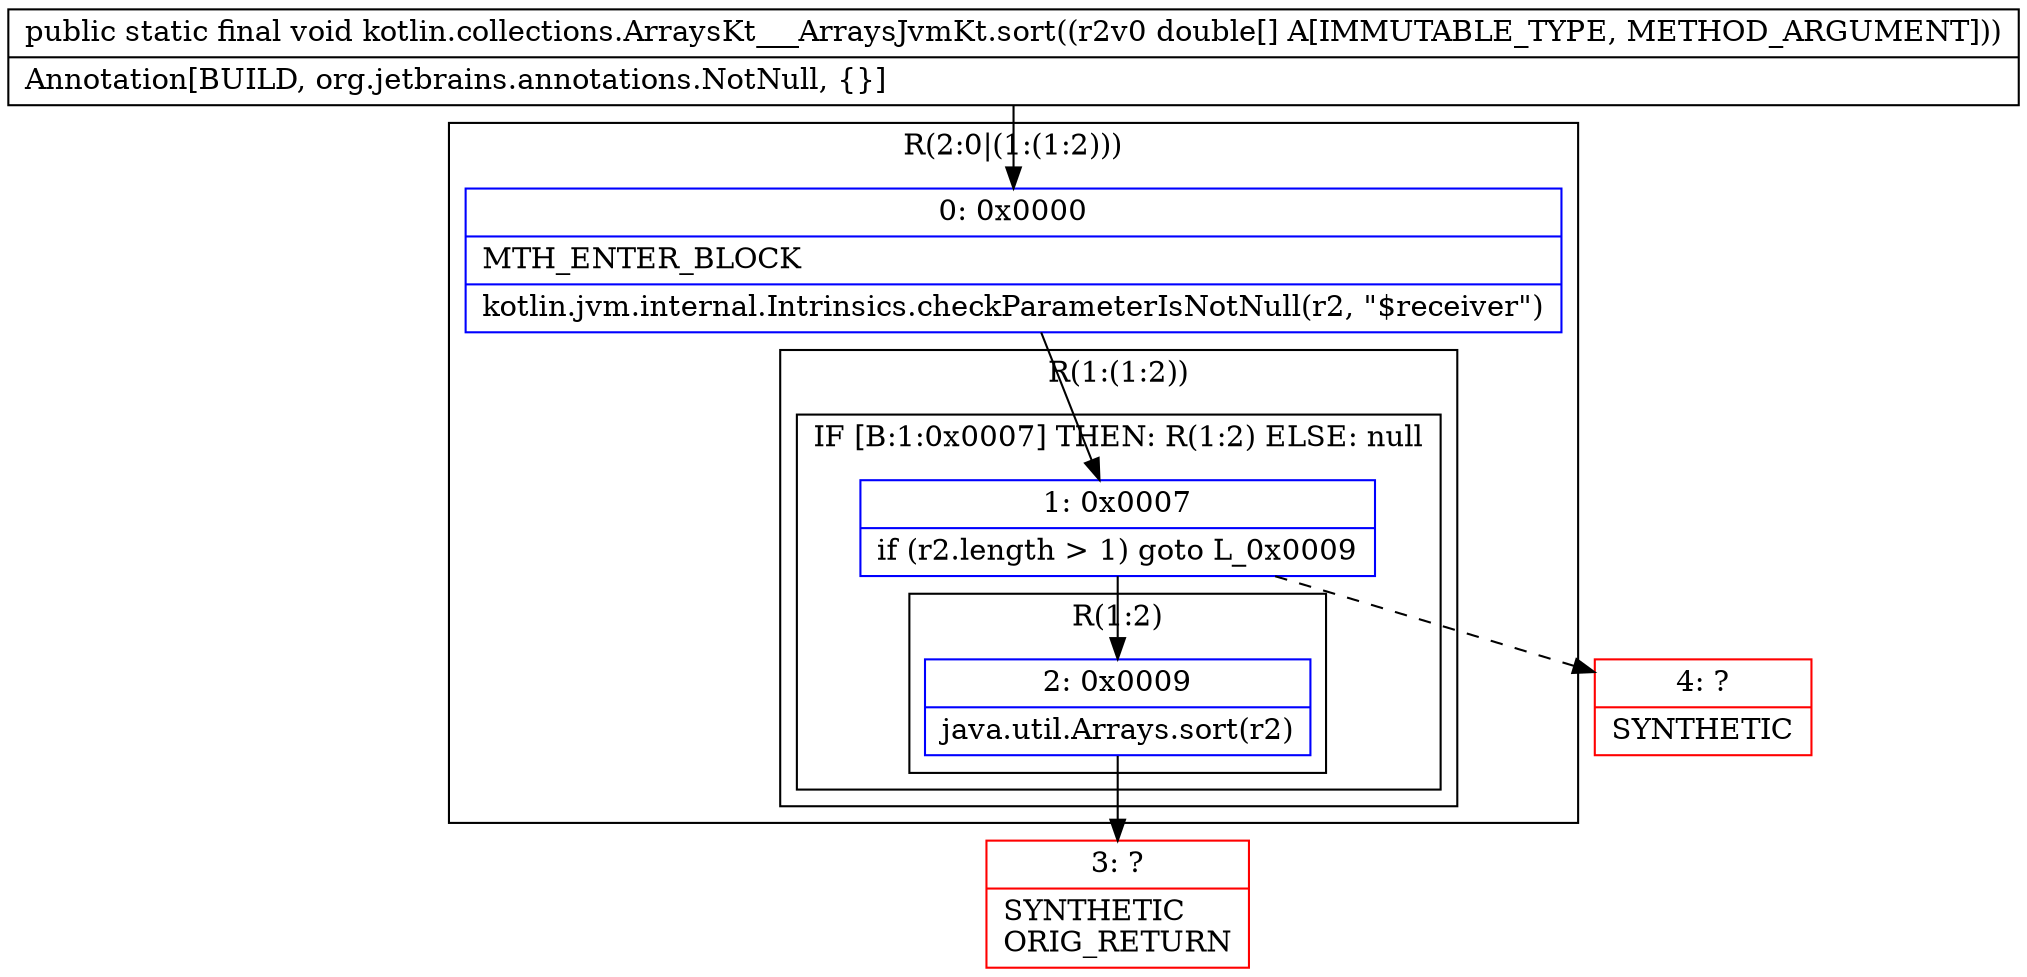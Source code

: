 digraph "CFG forkotlin.collections.ArraysKt___ArraysJvmKt.sort([D)V" {
subgraph cluster_Region_1995034007 {
label = "R(2:0|(1:(1:2)))";
node [shape=record,color=blue];
Node_0 [shape=record,label="{0\:\ 0x0000|MTH_ENTER_BLOCK\l|kotlin.jvm.internal.Intrinsics.checkParameterIsNotNull(r2, \"$receiver\")\l}"];
subgraph cluster_Region_370066671 {
label = "R(1:(1:2))";
node [shape=record,color=blue];
subgraph cluster_IfRegion_433593902 {
label = "IF [B:1:0x0007] THEN: R(1:2) ELSE: null";
node [shape=record,color=blue];
Node_1 [shape=record,label="{1\:\ 0x0007|if (r2.length \> 1) goto L_0x0009\l}"];
subgraph cluster_Region_359856866 {
label = "R(1:2)";
node [shape=record,color=blue];
Node_2 [shape=record,label="{2\:\ 0x0009|java.util.Arrays.sort(r2)\l}"];
}
}
}
}
Node_3 [shape=record,color=red,label="{3\:\ ?|SYNTHETIC\lORIG_RETURN\l}"];
Node_4 [shape=record,color=red,label="{4\:\ ?|SYNTHETIC\l}"];
MethodNode[shape=record,label="{public static final void kotlin.collections.ArraysKt___ArraysJvmKt.sort((r2v0 double[] A[IMMUTABLE_TYPE, METHOD_ARGUMENT]))  | Annotation[BUILD, org.jetbrains.annotations.NotNull, \{\}]\l}"];
MethodNode -> Node_0;
Node_0 -> Node_1;
Node_1 -> Node_2;
Node_1 -> Node_4[style=dashed];
Node_2 -> Node_3;
}

